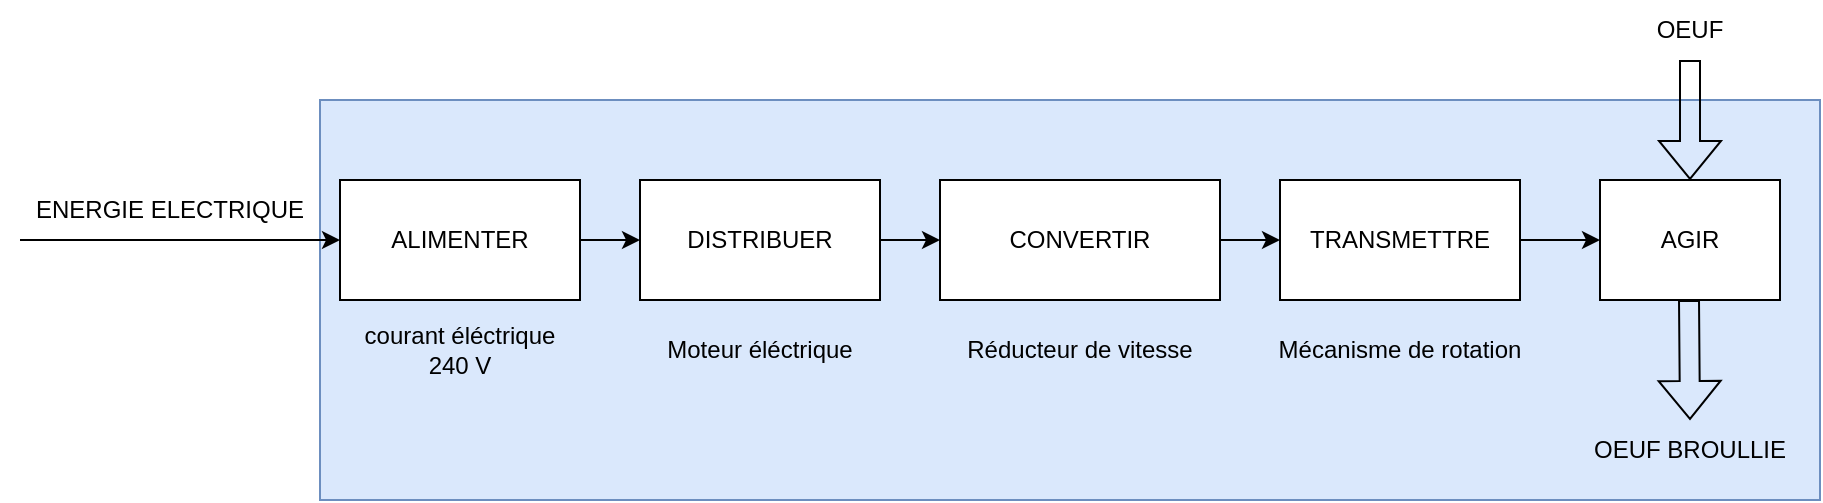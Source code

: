 <mxfile version="24.7.17">
  <diagram name="Page-1" id="aB7R8UUslmMWbTxOUo-9">
    <mxGraphModel dx="2253" dy="783" grid="1" gridSize="10" guides="1" tooltips="1" connect="1" arrows="1" fold="1" page="1" pageScale="1" pageWidth="827" pageHeight="1169" math="0" shadow="0">
      <root>
        <mxCell id="0" />
        <mxCell id="1" parent="0" />
        <mxCell id="vFz80GGjSzykPLV0MQeT-9" value="" style="rounded=0;whiteSpace=wrap;html=1;fillColor=#dae8fc;strokeColor=#6c8ebf;" vertex="1" parent="1">
          <mxGeometry x="10" y="190" width="750" height="200" as="geometry" />
        </mxCell>
        <mxCell id="vFz80GGjSzykPLV0MQeT-20" style="edgeStyle=orthogonalEdgeStyle;rounded=0;orthogonalLoop=1;jettySize=auto;html=1;exitX=1;exitY=0.5;exitDx=0;exitDy=0;entryX=0;entryY=0.5;entryDx=0;entryDy=0;" edge="1" parent="1" source="vFz80GGjSzykPLV0MQeT-1" target="vFz80GGjSzykPLV0MQeT-2">
          <mxGeometry relative="1" as="geometry" />
        </mxCell>
        <mxCell id="vFz80GGjSzykPLV0MQeT-1" value="ALIMENTER" style="rounded=0;whiteSpace=wrap;html=1;" vertex="1" parent="1">
          <mxGeometry x="20" y="230" width="120" height="60" as="geometry" />
        </mxCell>
        <mxCell id="vFz80GGjSzykPLV0MQeT-21" style="edgeStyle=orthogonalEdgeStyle;rounded=0;orthogonalLoop=1;jettySize=auto;html=1;exitX=1;exitY=0.5;exitDx=0;exitDy=0;entryX=0;entryY=0.5;entryDx=0;entryDy=0;" edge="1" parent="1" source="vFz80GGjSzykPLV0MQeT-2" target="vFz80GGjSzykPLV0MQeT-3">
          <mxGeometry relative="1" as="geometry" />
        </mxCell>
        <mxCell id="vFz80GGjSzykPLV0MQeT-2" value="DISTRIBUER" style="rounded=0;whiteSpace=wrap;html=1;" vertex="1" parent="1">
          <mxGeometry x="170" y="230" width="120" height="60" as="geometry" />
        </mxCell>
        <mxCell id="vFz80GGjSzykPLV0MQeT-22" style="edgeStyle=orthogonalEdgeStyle;rounded=0;orthogonalLoop=1;jettySize=auto;html=1;exitX=1;exitY=0.5;exitDx=0;exitDy=0;entryX=0;entryY=0.5;entryDx=0;entryDy=0;" edge="1" parent="1" source="vFz80GGjSzykPLV0MQeT-3" target="vFz80GGjSzykPLV0MQeT-5">
          <mxGeometry relative="1" as="geometry" />
        </mxCell>
        <mxCell id="vFz80GGjSzykPLV0MQeT-3" value="&lt;div&gt;CONVERTIR&lt;/div&gt;" style="rounded=0;whiteSpace=wrap;html=1;" vertex="1" parent="1">
          <mxGeometry x="320" y="230" width="140" height="60" as="geometry" />
        </mxCell>
        <mxCell id="vFz80GGjSzykPLV0MQeT-23" style="edgeStyle=orthogonalEdgeStyle;rounded=0;orthogonalLoop=1;jettySize=auto;html=1;exitX=1;exitY=0.5;exitDx=0;exitDy=0;entryX=0;entryY=0.5;entryDx=0;entryDy=0;" edge="1" parent="1" source="vFz80GGjSzykPLV0MQeT-5" target="vFz80GGjSzykPLV0MQeT-8">
          <mxGeometry relative="1" as="geometry" />
        </mxCell>
        <mxCell id="vFz80GGjSzykPLV0MQeT-5" value="TRANSMETTRE" style="rounded=0;whiteSpace=wrap;html=1;" vertex="1" parent="1">
          <mxGeometry x="490" y="230" width="120" height="60" as="geometry" />
        </mxCell>
        <mxCell id="vFz80GGjSzykPLV0MQeT-8" value="AGIR" style="rounded=0;whiteSpace=wrap;html=1;" vertex="1" parent="1">
          <mxGeometry x="650" y="230" width="90" height="60" as="geometry" />
        </mxCell>
        <mxCell id="vFz80GGjSzykPLV0MQeT-10" value="courant éléctrique&lt;div&gt;240 V&lt;/div&gt;" style="text;html=1;align=center;verticalAlign=middle;whiteSpace=wrap;rounded=0;" vertex="1" parent="1">
          <mxGeometry x="15" y="300" width="130" height="30" as="geometry" />
        </mxCell>
        <mxCell id="vFz80GGjSzykPLV0MQeT-11" value="Moteur éléctrique" style="text;html=1;align=center;verticalAlign=middle;whiteSpace=wrap;rounded=0;" vertex="1" parent="1">
          <mxGeometry x="165" y="300" width="130" height="30" as="geometry" />
        </mxCell>
        <mxCell id="vFz80GGjSzykPLV0MQeT-12" value="Réducteur de vitesse" style="text;html=1;align=center;verticalAlign=middle;whiteSpace=wrap;rounded=0;" vertex="1" parent="1">
          <mxGeometry x="325" y="300" width="130" height="30" as="geometry" />
        </mxCell>
        <mxCell id="vFz80GGjSzykPLV0MQeT-13" value="Mécanisme de rotation" style="text;html=1;align=center;verticalAlign=middle;whiteSpace=wrap;rounded=0;" vertex="1" parent="1">
          <mxGeometry x="485" y="300" width="130" height="30" as="geometry" />
        </mxCell>
        <mxCell id="vFz80GGjSzykPLV0MQeT-14" value="" style="shape=flexArrow;endArrow=classic;html=1;rounded=0;entryX=0.5;entryY=0;entryDx=0;entryDy=0;" edge="1" parent="1" target="vFz80GGjSzykPLV0MQeT-8">
          <mxGeometry width="50" height="50" relative="1" as="geometry">
            <mxPoint x="695" y="170" as="sourcePoint" />
            <mxPoint x="710" y="110" as="targetPoint" />
          </mxGeometry>
        </mxCell>
        <mxCell id="vFz80GGjSzykPLV0MQeT-15" value="OEUF" style="text;html=1;align=center;verticalAlign=middle;whiteSpace=wrap;rounded=0;" vertex="1" parent="1">
          <mxGeometry x="665" y="140" width="60" height="30" as="geometry" />
        </mxCell>
        <mxCell id="vFz80GGjSzykPLV0MQeT-16" value="OEUF BROULLIE" style="text;html=1;align=center;verticalAlign=middle;whiteSpace=wrap;rounded=0;" vertex="1" parent="1">
          <mxGeometry x="630" y="350" width="130" height="30" as="geometry" />
        </mxCell>
        <mxCell id="vFz80GGjSzykPLV0MQeT-17" value="" style="shape=flexArrow;endArrow=classic;html=1;rounded=0;" edge="1" parent="1">
          <mxGeometry width="50" height="50" relative="1" as="geometry">
            <mxPoint x="694.5" y="290" as="sourcePoint" />
            <mxPoint x="695" y="350" as="targetPoint" />
          </mxGeometry>
        </mxCell>
        <mxCell id="vFz80GGjSzykPLV0MQeT-25" value="" style="endArrow=classic;html=1;rounded=0;" edge="1" parent="1">
          <mxGeometry width="50" height="50" relative="1" as="geometry">
            <mxPoint x="-140" y="260" as="sourcePoint" />
            <mxPoint x="20" y="260" as="targetPoint" />
          </mxGeometry>
        </mxCell>
        <mxCell id="vFz80GGjSzykPLV0MQeT-27" value="ENERGIE ELECTRIQUE" style="text;html=1;align=center;verticalAlign=middle;whiteSpace=wrap;rounded=0;" vertex="1" parent="1">
          <mxGeometry x="-150" y="230" width="170" height="30" as="geometry" />
        </mxCell>
      </root>
    </mxGraphModel>
  </diagram>
</mxfile>
